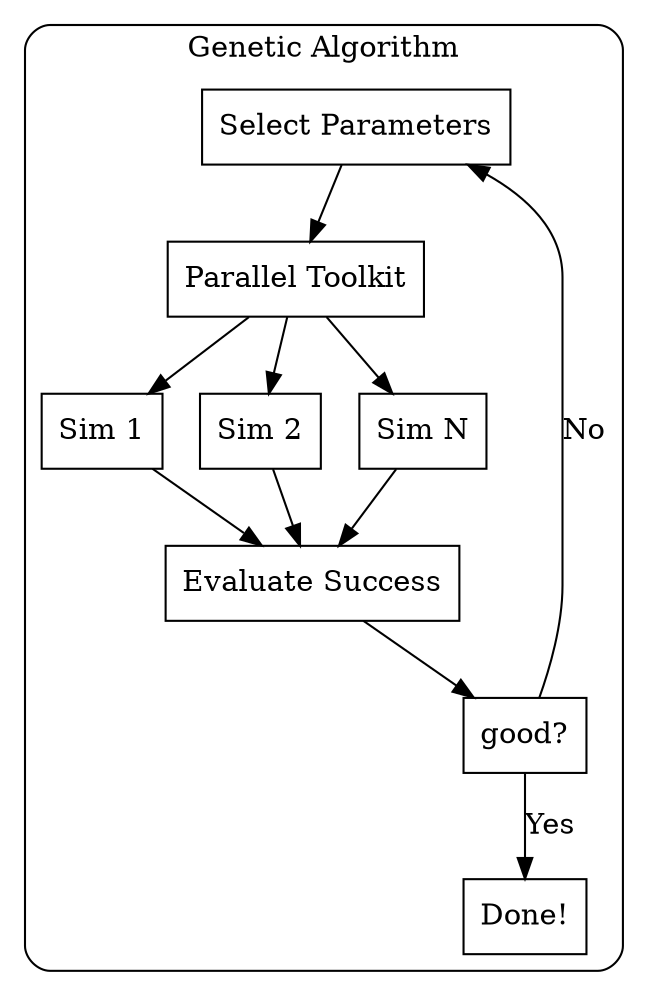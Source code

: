 digraph {
rankdir = TB;
    style="rounded";
	subgraph cluster_scripting {
	     label = "Genetic Algorithm"
	     params [label="Select Parameters",shape="box"];
	     params -> parfork;
	     parfork [label="Parallel Toolkit",shape="box"];
	     
	     sim1 [label="Sim 1",shape="box"];
	     sim2 [label="Sim 2",shape="box"];
	     simn [label="Sim N",shape="box"]
	     parfork->sim1;
	     parfork->sim2;	
	     parfork->simn;
	     success [label="Evaluate Success",shape="box"];
	     sim1->success;
	     sim2->success;	
 	     simn->success;
	     success->good;
	     good [label="good?",shape="box"];
	     done [label="Done!",shape="box"];
	     good->params [label="No"];
	     good->done [label="Yes"];	
	}
}